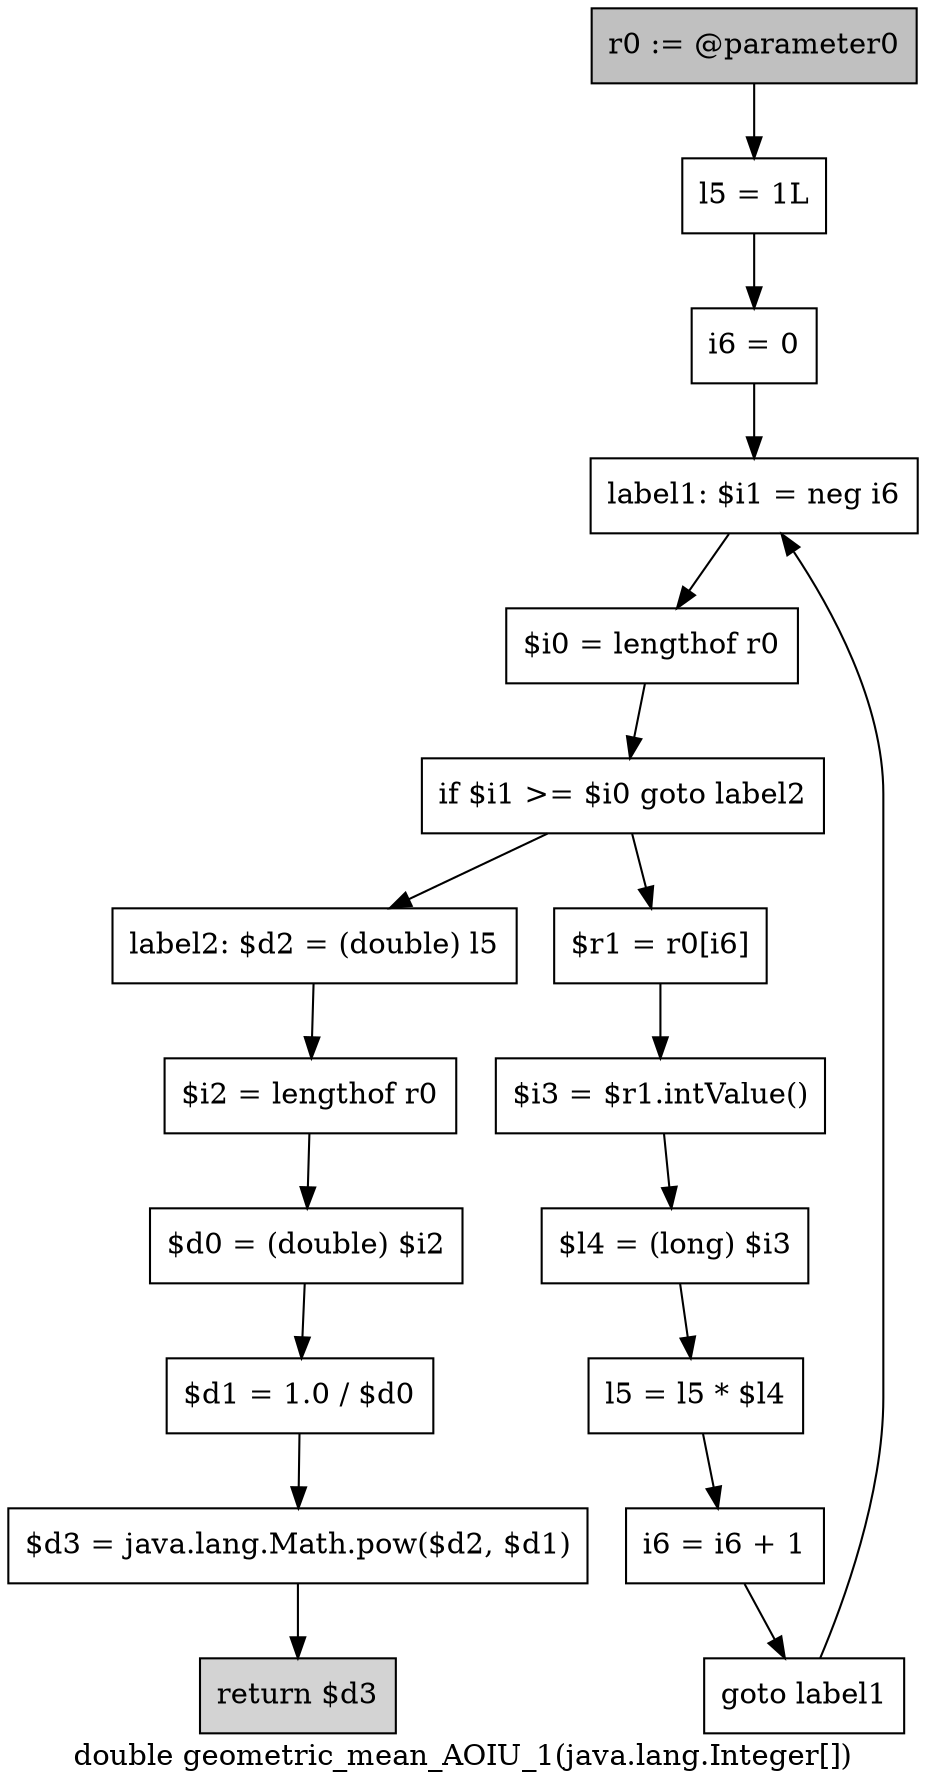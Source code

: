 digraph "double geometric_mean_AOIU_1(java.lang.Integer[])" {
    label="double geometric_mean_AOIU_1(java.lang.Integer[])";
    node [shape=box];
    "0" [style=filled,fillcolor=gray,label="r0 := @parameter0",];
    "1" [label="l5 = 1L",];
    "0"->"1";
    "2" [label="i6 = 0",];
    "1"->"2";
    "3" [label="label1: $i1 = neg i6",];
    "2"->"3";
    "4" [label="$i0 = lengthof r0",];
    "3"->"4";
    "5" [label="if $i1 >= $i0 goto label2",];
    "4"->"5";
    "6" [label="$r1 = r0[i6]",];
    "5"->"6";
    "12" [label="label2: $d2 = (double) l5",];
    "5"->"12";
    "7" [label="$i3 = $r1.intValue()",];
    "6"->"7";
    "8" [label="$l4 = (long) $i3",];
    "7"->"8";
    "9" [label="l5 = l5 * $l4",];
    "8"->"9";
    "10" [label="i6 = i6 + 1",];
    "9"->"10";
    "11" [label="goto label1",];
    "10"->"11";
    "11"->"3";
    "13" [label="$i2 = lengthof r0",];
    "12"->"13";
    "14" [label="$d0 = (double) $i2",];
    "13"->"14";
    "15" [label="$d1 = 1.0 / $d0",];
    "14"->"15";
    "16" [label="$d3 = java.lang.Math.pow($d2, $d1)",];
    "15"->"16";
    "17" [style=filled,fillcolor=lightgray,label="return $d3",];
    "16"->"17";
}
